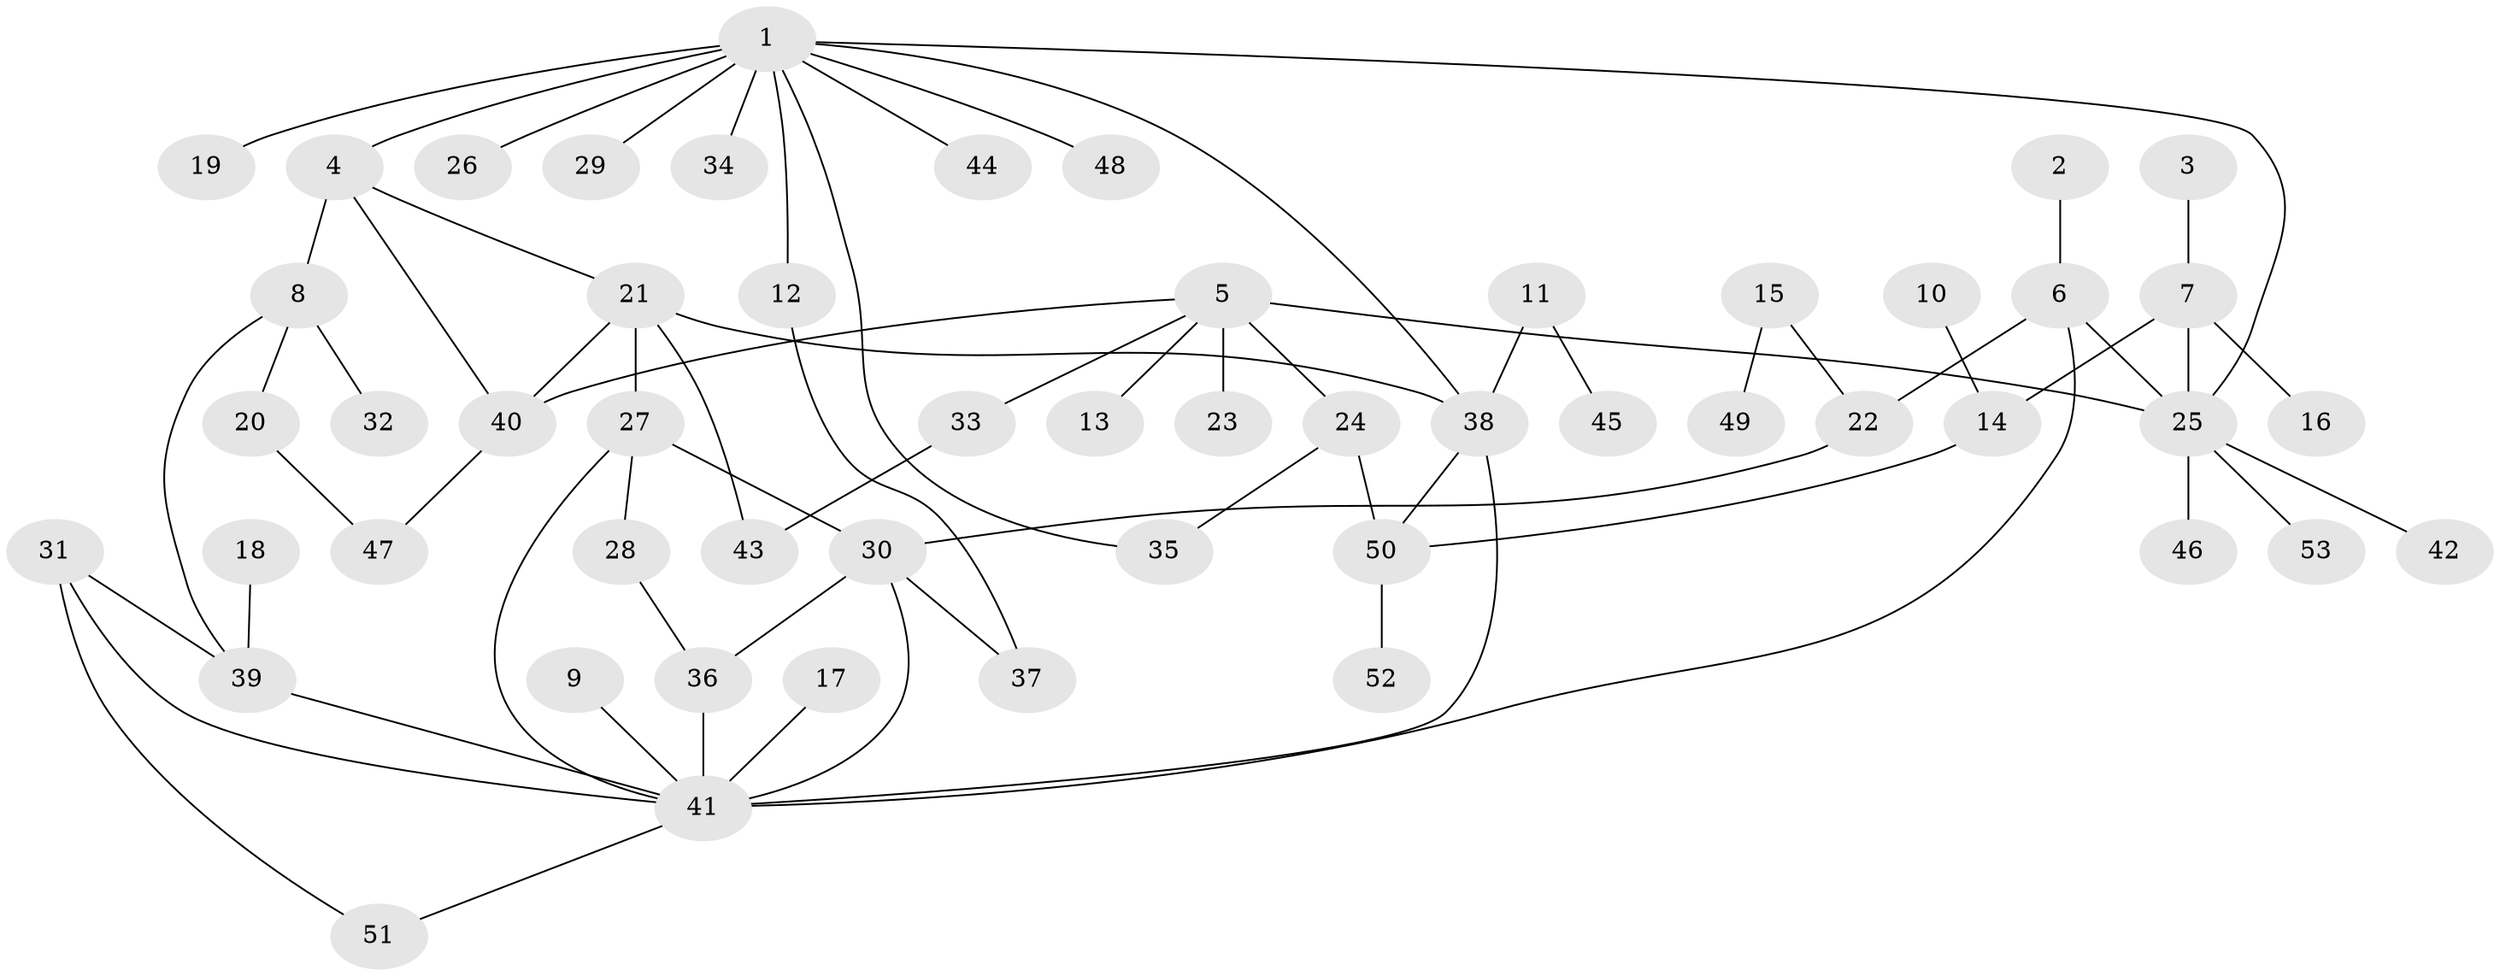 // original degree distribution, {3: 0.18867924528301888, 7: 0.018867924528301886, 5: 0.02830188679245283, 4: 0.04716981132075472, 9: 0.009433962264150943, 6: 0.03773584905660377, 2: 0.3867924528301887, 1: 0.2830188679245283}
// Generated by graph-tools (version 1.1) at 2025/25/03/09/25 03:25:32]
// undirected, 53 vertices, 70 edges
graph export_dot {
graph [start="1"]
  node [color=gray90,style=filled];
  1;
  2;
  3;
  4;
  5;
  6;
  7;
  8;
  9;
  10;
  11;
  12;
  13;
  14;
  15;
  16;
  17;
  18;
  19;
  20;
  21;
  22;
  23;
  24;
  25;
  26;
  27;
  28;
  29;
  30;
  31;
  32;
  33;
  34;
  35;
  36;
  37;
  38;
  39;
  40;
  41;
  42;
  43;
  44;
  45;
  46;
  47;
  48;
  49;
  50;
  51;
  52;
  53;
  1 -- 4 [weight=1.0];
  1 -- 12 [weight=1.0];
  1 -- 19 [weight=1.0];
  1 -- 25 [weight=1.0];
  1 -- 26 [weight=2.0];
  1 -- 29 [weight=1.0];
  1 -- 34 [weight=1.0];
  1 -- 35 [weight=1.0];
  1 -- 38 [weight=1.0];
  1 -- 44 [weight=1.0];
  1 -- 48 [weight=1.0];
  2 -- 6 [weight=1.0];
  3 -- 7 [weight=1.0];
  4 -- 8 [weight=1.0];
  4 -- 21 [weight=1.0];
  4 -- 40 [weight=1.0];
  5 -- 13 [weight=1.0];
  5 -- 23 [weight=1.0];
  5 -- 24 [weight=1.0];
  5 -- 25 [weight=2.0];
  5 -- 33 [weight=1.0];
  5 -- 40 [weight=1.0];
  6 -- 22 [weight=1.0];
  6 -- 25 [weight=1.0];
  6 -- 41 [weight=1.0];
  7 -- 14 [weight=1.0];
  7 -- 16 [weight=1.0];
  7 -- 25 [weight=1.0];
  8 -- 20 [weight=1.0];
  8 -- 32 [weight=1.0];
  8 -- 39 [weight=1.0];
  9 -- 41 [weight=1.0];
  10 -- 14 [weight=1.0];
  11 -- 38 [weight=1.0];
  11 -- 45 [weight=1.0];
  12 -- 37 [weight=1.0];
  14 -- 50 [weight=1.0];
  15 -- 22 [weight=1.0];
  15 -- 49 [weight=1.0];
  17 -- 41 [weight=1.0];
  18 -- 39 [weight=1.0];
  20 -- 47 [weight=1.0];
  21 -- 27 [weight=1.0];
  21 -- 38 [weight=1.0];
  21 -- 40 [weight=1.0];
  21 -- 43 [weight=1.0];
  22 -- 30 [weight=1.0];
  24 -- 35 [weight=1.0];
  24 -- 50 [weight=1.0];
  25 -- 42 [weight=1.0];
  25 -- 46 [weight=1.0];
  25 -- 53 [weight=1.0];
  27 -- 28 [weight=1.0];
  27 -- 30 [weight=1.0];
  27 -- 41 [weight=1.0];
  28 -- 36 [weight=1.0];
  30 -- 36 [weight=1.0];
  30 -- 37 [weight=1.0];
  30 -- 41 [weight=1.0];
  31 -- 39 [weight=1.0];
  31 -- 41 [weight=1.0];
  31 -- 51 [weight=1.0];
  33 -- 43 [weight=1.0];
  36 -- 41 [weight=1.0];
  38 -- 41 [weight=2.0];
  38 -- 50 [weight=1.0];
  39 -- 41 [weight=1.0];
  40 -- 47 [weight=1.0];
  41 -- 51 [weight=1.0];
  50 -- 52 [weight=1.0];
}
